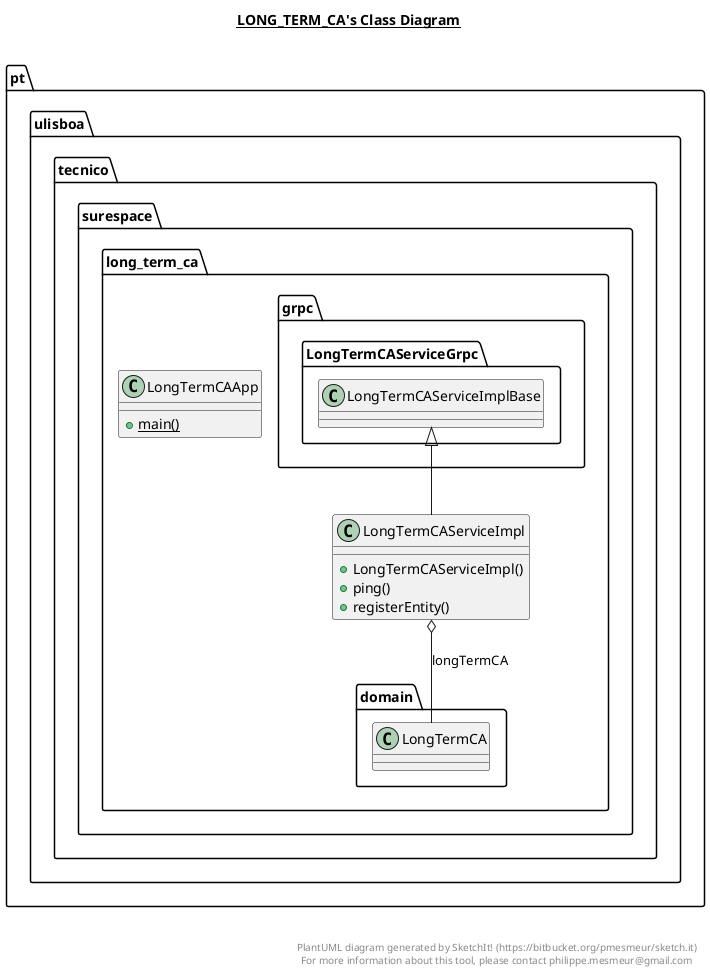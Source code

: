@startuml

title __LONG_TERM_CA's Class Diagram__\n

  namespace pt.ulisboa.tecnico.surespace.long_term_ca {
    class pt.ulisboa.tecnico.surespace.long_term_ca.LongTermCAApp {
        {static} + main()
    }
  }
  

  namespace pt.ulisboa.tecnico.surespace.long_term_ca {
    class pt.ulisboa.tecnico.surespace.long_term_ca.LongTermCAServiceImpl {
        + LongTermCAServiceImpl()
        + ping()
        + registerEntity()
    }
  }
  

  pt.ulisboa.tecnico.surespace.long_term_ca.LongTermCAServiceImpl -up-|> pt.ulisboa.tecnico.surespace.long_term_ca.grpc.LongTermCAServiceGrpc.LongTermCAServiceImplBase
  pt.ulisboa.tecnico.surespace.long_term_ca.LongTermCAServiceImpl o-- pt.ulisboa.tecnico.surespace.long_term_ca.domain.LongTermCA : longTermCA


right footer


PlantUML diagram generated by SketchIt! (https://bitbucket.org/pmesmeur/sketch.it)
For more information about this tool, please contact philippe.mesmeur@gmail.com
endfooter

@enduml

